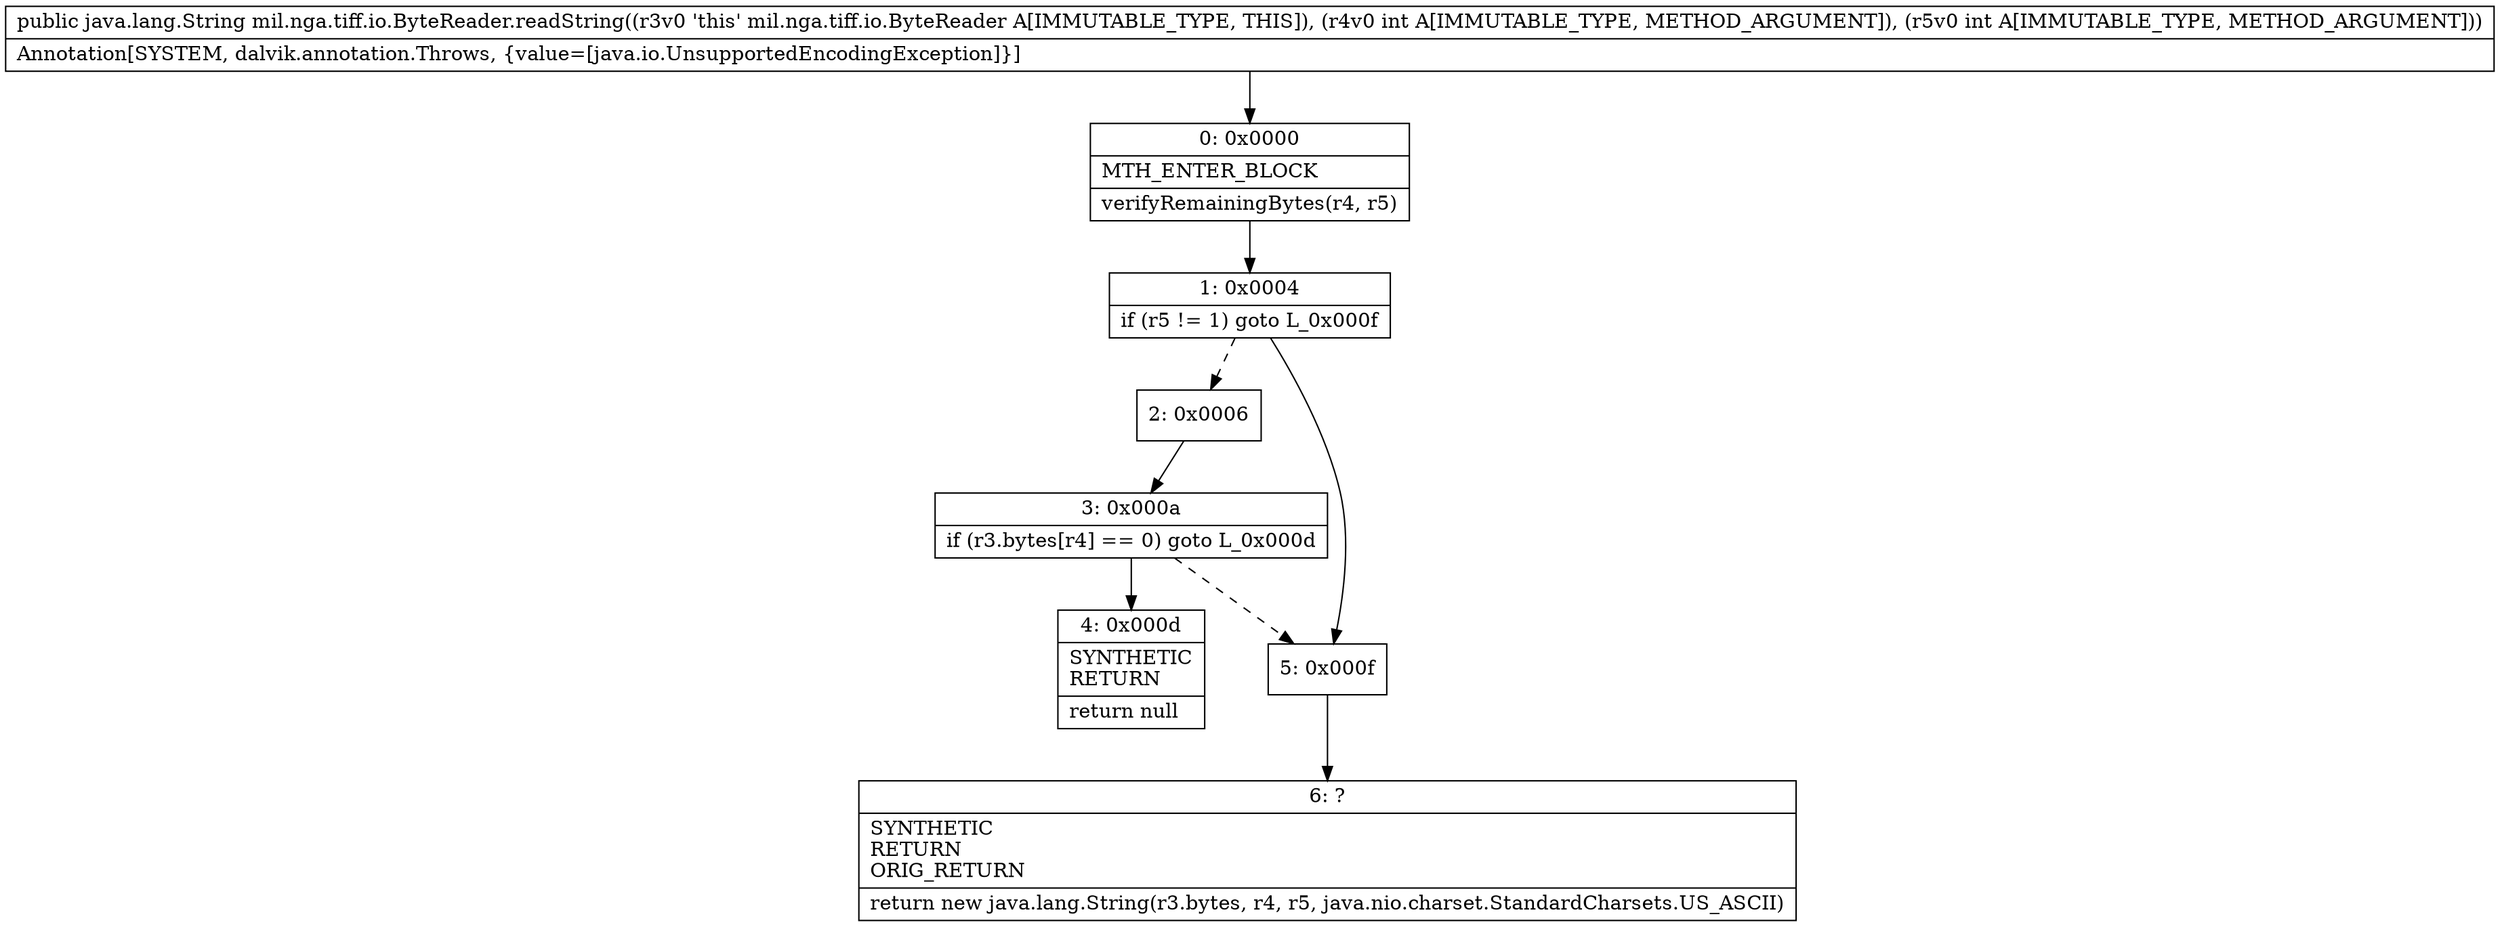 digraph "CFG formil.nga.tiff.io.ByteReader.readString(II)Ljava\/lang\/String;" {
Node_0 [shape=record,label="{0\:\ 0x0000|MTH_ENTER_BLOCK\l|verifyRemainingBytes(r4, r5)\l}"];
Node_1 [shape=record,label="{1\:\ 0x0004|if (r5 != 1) goto L_0x000f\l}"];
Node_2 [shape=record,label="{2\:\ 0x0006}"];
Node_3 [shape=record,label="{3\:\ 0x000a|if (r3.bytes[r4] == 0) goto L_0x000d\l}"];
Node_4 [shape=record,label="{4\:\ 0x000d|SYNTHETIC\lRETURN\l|return null\l}"];
Node_5 [shape=record,label="{5\:\ 0x000f}"];
Node_6 [shape=record,label="{6\:\ ?|SYNTHETIC\lRETURN\lORIG_RETURN\l|return new java.lang.String(r3.bytes, r4, r5, java.nio.charset.StandardCharsets.US_ASCII)\l}"];
MethodNode[shape=record,label="{public java.lang.String mil.nga.tiff.io.ByteReader.readString((r3v0 'this' mil.nga.tiff.io.ByteReader A[IMMUTABLE_TYPE, THIS]), (r4v0 int A[IMMUTABLE_TYPE, METHOD_ARGUMENT]), (r5v0 int A[IMMUTABLE_TYPE, METHOD_ARGUMENT]))  | Annotation[SYSTEM, dalvik.annotation.Throws, \{value=[java.io.UnsupportedEncodingException]\}]\l}"];
MethodNode -> Node_0;
Node_0 -> Node_1;
Node_1 -> Node_2[style=dashed];
Node_1 -> Node_5;
Node_2 -> Node_3;
Node_3 -> Node_4;
Node_3 -> Node_5[style=dashed];
Node_5 -> Node_6;
}

